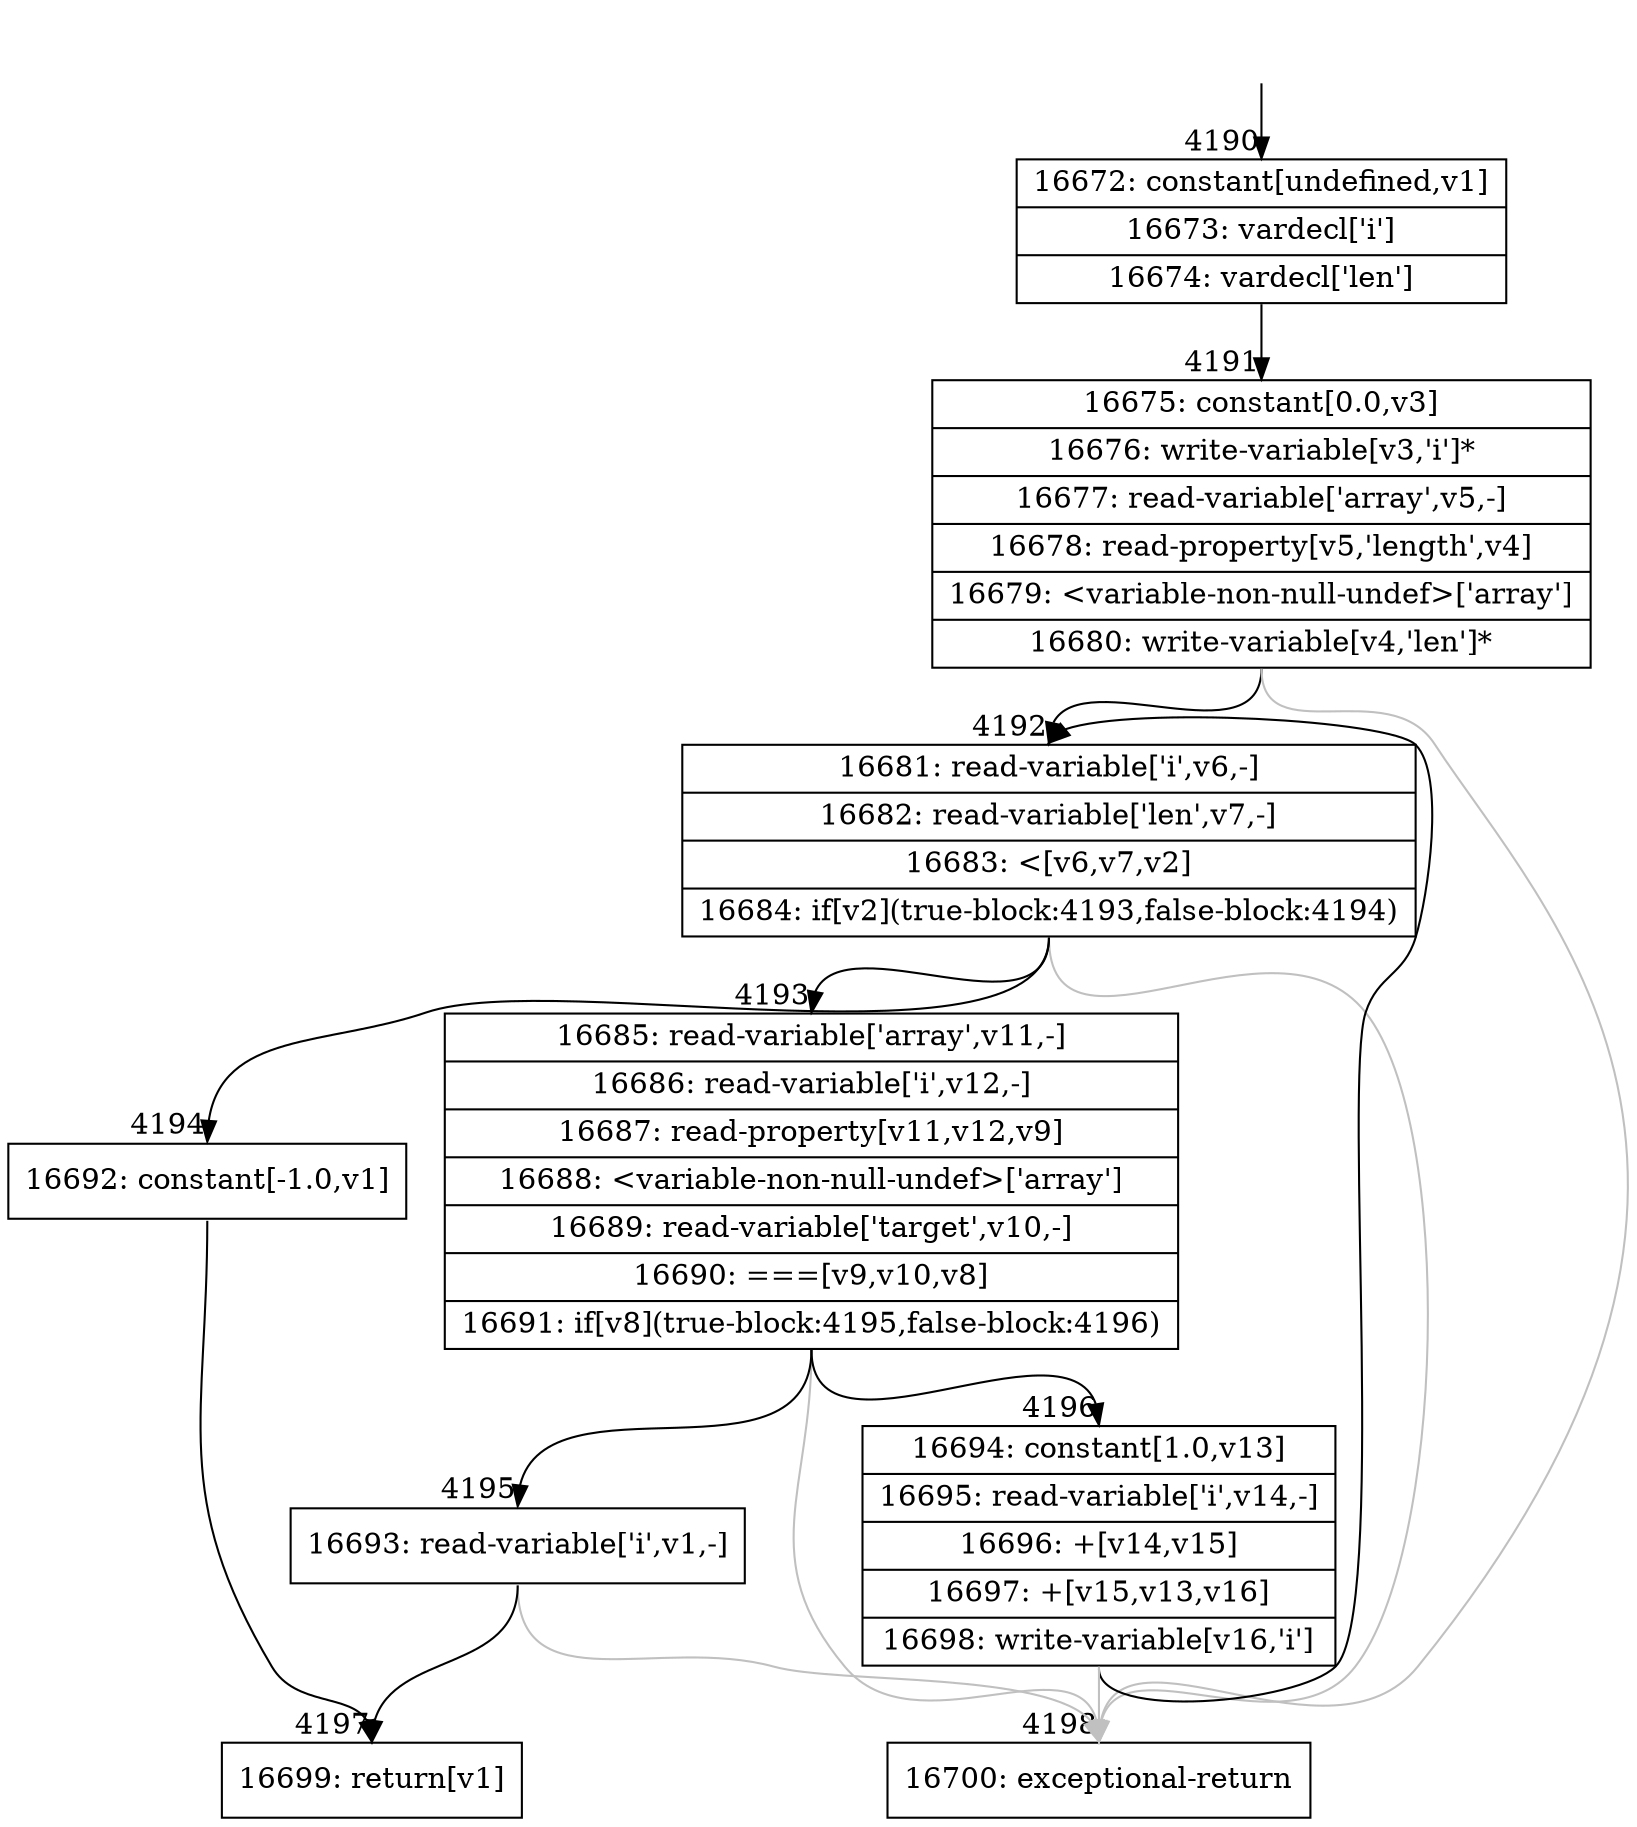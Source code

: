 digraph {
rankdir="TD"
BB_entry183[shape=none,label=""];
BB_entry183 -> BB4190 [tailport=s, headport=n, headlabel="    4190"]
BB4190 [shape=record label="{16672: constant[undefined,v1]|16673: vardecl['i']|16674: vardecl['len']}" ] 
BB4190 -> BB4191 [tailport=s, headport=n, headlabel="      4191"]
BB4191 [shape=record label="{16675: constant[0.0,v3]|16676: write-variable[v3,'i']*|16677: read-variable['array',v5,-]|16678: read-property[v5,'length',v4]|16679: \<variable-non-null-undef\>['array']|16680: write-variable[v4,'len']*}" ] 
BB4191 -> BB4192 [tailport=s, headport=n, headlabel="      4192"]
BB4191 -> BB4198 [tailport=s, headport=n, color=gray, headlabel="      4198"]
BB4192 [shape=record label="{16681: read-variable['i',v6,-]|16682: read-variable['len',v7,-]|16683: \<[v6,v7,v2]|16684: if[v2](true-block:4193,false-block:4194)}" ] 
BB4192 -> BB4193 [tailport=s, headport=n, headlabel="      4193"]
BB4192 -> BB4194 [tailport=s, headport=n, headlabel="      4194"]
BB4192 -> BB4198 [tailport=s, headport=n, color=gray]
BB4193 [shape=record label="{16685: read-variable['array',v11,-]|16686: read-variable['i',v12,-]|16687: read-property[v11,v12,v9]|16688: \<variable-non-null-undef\>['array']|16689: read-variable['target',v10,-]|16690: ===[v9,v10,v8]|16691: if[v8](true-block:4195,false-block:4196)}" ] 
BB4193 -> BB4195 [tailport=s, headport=n, headlabel="      4195"]
BB4193 -> BB4196 [tailport=s, headport=n, headlabel="      4196"]
BB4193 -> BB4198 [tailport=s, headport=n, color=gray]
BB4194 [shape=record label="{16692: constant[-1.0,v1]}" ] 
BB4194 -> BB4197 [tailport=s, headport=n, headlabel="      4197"]
BB4195 [shape=record label="{16693: read-variable['i',v1,-]}" ] 
BB4195 -> BB4197 [tailport=s, headport=n]
BB4195 -> BB4198 [tailport=s, headport=n, color=gray]
BB4196 [shape=record label="{16694: constant[1.0,v13]|16695: read-variable['i',v14,-]|16696: +[v14,v15]|16697: +[v15,v13,v16]|16698: write-variable[v16,'i']}" ] 
BB4196 -> BB4192 [tailport=s, headport=n]
BB4196 -> BB4198 [tailport=s, headport=n, color=gray]
BB4197 [shape=record label="{16699: return[v1]}" ] 
BB4198 [shape=record label="{16700: exceptional-return}" ] 
//#$~ 5732
}
